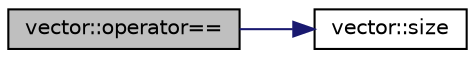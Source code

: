 digraph "vector::operator=="
{
 // LATEX_PDF_SIZE
  edge [fontname="Helvetica",fontsize="10",labelfontname="Helvetica",labelfontsize="10"];
  node [fontname="Helvetica",fontsize="10",shape=record];
  rankdir="LR";
  Node80 [label="vector::operator==",height=0.2,width=0.4,color="black", fillcolor="grey75", style="filled", fontcolor="black",tooltip="Checks if the contents of lhs and rhs are equal, that is, they have the same number of elements and e..."];
  Node80 -> Node81 [color="midnightblue",fontsize="10",style="solid",fontname="Helvetica"];
  Node81 [label="vector::size",height=0.2,width=0.4,color="black", fillcolor="white", style="filled",URL="$classvector.html#a9120cf31751788694dff60ce600849c8",tooltip="Returns the number of elements in the vector."];
}
